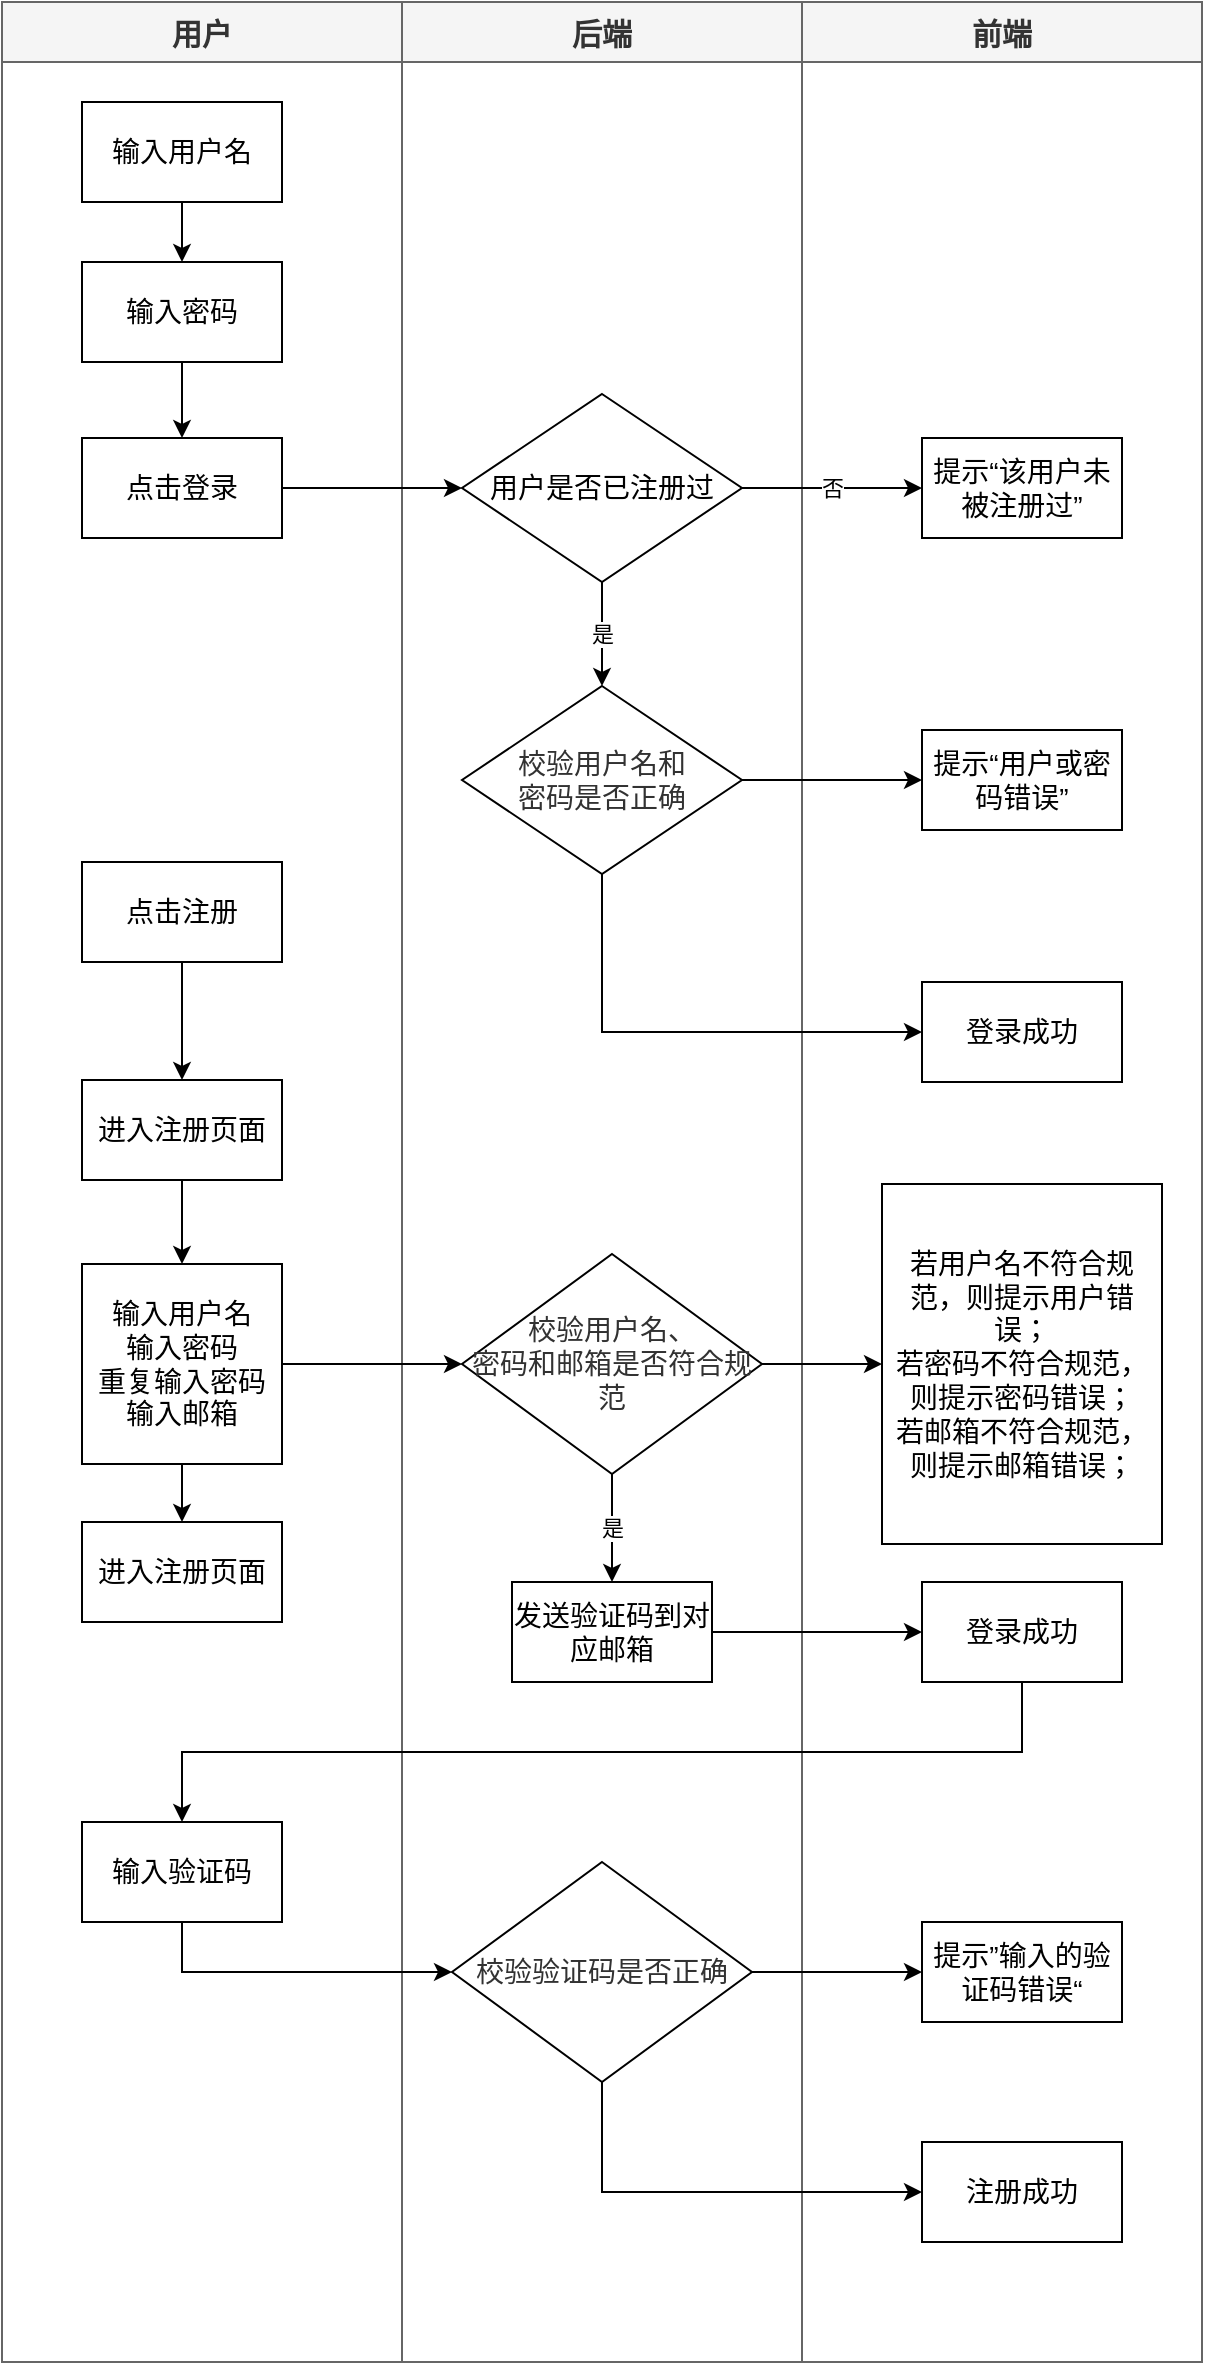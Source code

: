 <mxfile version="12.2.2" type="device" pages="1"><diagram id="W4BgJILm1nsdzr9vwGS-" name="第 1 页"><mxGraphModel dx="1408" dy="808" grid="1" gridSize="10" guides="1" tooltips="1" connect="1" arrows="1" fold="1" page="1" pageScale="1" pageWidth="827" pageHeight="1169" math="0" shadow="0"><root><mxCell id="0"/><mxCell id="1" parent="0"/><mxCell id="U4DUTgVMIhh07kmUdetw-2" value="用户" style="swimlane;startSize=30;fillColor=#f5f5f5;strokeColor=#666666;fontColor=#333333;fontSize=15;" vertex="1" parent="1"><mxGeometry x="100" y="510" width="200" height="1180" as="geometry"/></mxCell><mxCell id="U4DUTgVMIhh07kmUdetw-9" style="edgeStyle=orthogonalEdgeStyle;rounded=0;orthogonalLoop=1;jettySize=auto;html=1;exitX=0.5;exitY=1;exitDx=0;exitDy=0;entryX=0.5;entryY=0;entryDx=0;entryDy=0;" edge="1" parent="U4DUTgVMIhh07kmUdetw-2" source="U4DUTgVMIhh07kmUdetw-6" target="U4DUTgVMIhh07kmUdetw-7"><mxGeometry relative="1" as="geometry"/></mxCell><mxCell id="U4DUTgVMIhh07kmUdetw-6" value="&lt;font style=&quot;font-size: 14px&quot;&gt;输入用户名&lt;/font&gt;" style="rounded=0;whiteSpace=wrap;html=1;" vertex="1" parent="U4DUTgVMIhh07kmUdetw-2"><mxGeometry x="40" y="50" width="100" height="50" as="geometry"/></mxCell><mxCell id="U4DUTgVMIhh07kmUdetw-11" style="edgeStyle=orthogonalEdgeStyle;rounded=0;orthogonalLoop=1;jettySize=auto;html=1;exitX=0.5;exitY=1;exitDx=0;exitDy=0;" edge="1" parent="U4DUTgVMIhh07kmUdetw-2" source="U4DUTgVMIhh07kmUdetw-7" target="U4DUTgVMIhh07kmUdetw-8"><mxGeometry relative="1" as="geometry"/></mxCell><mxCell id="U4DUTgVMIhh07kmUdetw-7" value="&lt;font style=&quot;font-size: 14px&quot;&gt;输入密码&lt;/font&gt;" style="rounded=0;whiteSpace=wrap;html=1;" vertex="1" parent="U4DUTgVMIhh07kmUdetw-2"><mxGeometry x="40" y="130" width="100" height="50" as="geometry"/></mxCell><mxCell id="U4DUTgVMIhh07kmUdetw-8" value="&lt;font style=&quot;font-size: 14px&quot;&gt;点击登录&lt;/font&gt;" style="rounded=0;whiteSpace=wrap;html=1;" vertex="1" parent="U4DUTgVMIhh07kmUdetw-2"><mxGeometry x="40" y="218" width="100" height="50" as="geometry"/></mxCell><mxCell id="U4DUTgVMIhh07kmUdetw-31" style="edgeStyle=orthogonalEdgeStyle;rounded=0;orthogonalLoop=1;jettySize=auto;html=1;exitX=0.5;exitY=1;exitDx=0;exitDy=0;entryX=0.5;entryY=0;entryDx=0;entryDy=0;" edge="1" parent="U4DUTgVMIhh07kmUdetw-2" source="U4DUTgVMIhh07kmUdetw-27" target="U4DUTgVMIhh07kmUdetw-28"><mxGeometry relative="1" as="geometry"/></mxCell><mxCell id="U4DUTgVMIhh07kmUdetw-27" value="&lt;font style=&quot;font-size: 14px&quot;&gt;点击注册&lt;/font&gt;" style="rounded=0;whiteSpace=wrap;html=1;" vertex="1" parent="U4DUTgVMIhh07kmUdetw-2"><mxGeometry x="40" y="430" width="100" height="50" as="geometry"/></mxCell><mxCell id="U4DUTgVMIhh07kmUdetw-32" style="edgeStyle=orthogonalEdgeStyle;rounded=0;orthogonalLoop=1;jettySize=auto;html=1;exitX=0.5;exitY=1;exitDx=0;exitDy=0;entryX=0.5;entryY=0;entryDx=0;entryDy=0;" edge="1" parent="U4DUTgVMIhh07kmUdetw-2" source="U4DUTgVMIhh07kmUdetw-28" target="U4DUTgVMIhh07kmUdetw-29"><mxGeometry relative="1" as="geometry"/></mxCell><mxCell id="U4DUTgVMIhh07kmUdetw-28" value="&lt;span style=&quot;font-size: 14px&quot;&gt;进入注册页面&lt;/span&gt;" style="rounded=0;whiteSpace=wrap;html=1;" vertex="1" parent="U4DUTgVMIhh07kmUdetw-2"><mxGeometry x="40" y="539" width="100" height="50" as="geometry"/></mxCell><mxCell id="U4DUTgVMIhh07kmUdetw-33" style="edgeStyle=orthogonalEdgeStyle;rounded=0;orthogonalLoop=1;jettySize=auto;html=1;exitX=0.5;exitY=1;exitDx=0;exitDy=0;entryX=0.5;entryY=0;entryDx=0;entryDy=0;" edge="1" parent="U4DUTgVMIhh07kmUdetw-2" source="U4DUTgVMIhh07kmUdetw-29" target="U4DUTgVMIhh07kmUdetw-30"><mxGeometry relative="1" as="geometry"/></mxCell><mxCell id="U4DUTgVMIhh07kmUdetw-29" value="&lt;font style=&quot;font-size: 14px&quot;&gt;输入用户名&lt;br&gt;输入密码&lt;br&gt;重复输入密码&lt;br&gt;输入邮箱&lt;br&gt;&lt;/font&gt;" style="rounded=0;whiteSpace=wrap;html=1;" vertex="1" parent="U4DUTgVMIhh07kmUdetw-2"><mxGeometry x="40" y="631" width="100" height="100" as="geometry"/></mxCell><mxCell id="U4DUTgVMIhh07kmUdetw-30" value="&lt;span style=&quot;font-size: 14px&quot;&gt;进入注册页面&lt;/span&gt;" style="rounded=0;whiteSpace=wrap;html=1;" vertex="1" parent="U4DUTgVMIhh07kmUdetw-2"><mxGeometry x="40" y="760" width="100" height="50" as="geometry"/></mxCell><mxCell id="U4DUTgVMIhh07kmUdetw-43" value="&lt;font style=&quot;font-size: 14px&quot;&gt;输入验证码&lt;/font&gt;" style="rounded=0;whiteSpace=wrap;html=1;" vertex="1" parent="U4DUTgVMIhh07kmUdetw-2"><mxGeometry x="40" y="910" width="100" height="50" as="geometry"/></mxCell><mxCell id="U4DUTgVMIhh07kmUdetw-3" value="后端" style="swimlane;startSize=30;fillColor=#f5f5f5;strokeColor=#666666;fontColor=#333333;fontSize=15;swimlaneFillColor=none;arcSize=15;" vertex="1" parent="1"><mxGeometry x="300" y="510" width="200" height="1180" as="geometry"/></mxCell><mxCell id="U4DUTgVMIhh07kmUdetw-25" value="是" style="edgeStyle=orthogonalEdgeStyle;rounded=0;orthogonalLoop=1;jettySize=auto;html=1;exitX=0.5;exitY=1;exitDx=0;exitDy=0;" edge="1" parent="U4DUTgVMIhh07kmUdetw-3" source="U4DUTgVMIhh07kmUdetw-12" target="U4DUTgVMIhh07kmUdetw-19"><mxGeometry relative="1" as="geometry"/></mxCell><mxCell id="U4DUTgVMIhh07kmUdetw-12" value="&lt;font style=&quot;font-size: 14px&quot;&gt;用户是否已注册过&lt;/font&gt;" style="rhombus;whiteSpace=wrap;html=1;" vertex="1" parent="U4DUTgVMIhh07kmUdetw-3"><mxGeometry x="30" y="196" width="140" height="94" as="geometry"/></mxCell><mxCell id="U4DUTgVMIhh07kmUdetw-19" value="&lt;span style=&quot;color: rgb(50 , 50 , 50) ; background-color: rgba(255 , 255 , 255 , 0.01) ; font-size: 14px&quot;&gt;&lt;font style=&quot;font-size: 14px&quot;&gt;校验用户名和&lt;/font&gt;&lt;/span&gt;&lt;div style=&quot;resize: none ; outline: 0px ; color: rgb(50 , 50 , 50) ; font-size: 14px&quot;&gt;&lt;font style=&quot;font-size: 14px&quot;&gt;密码是否正确&lt;/font&gt;&lt;/div&gt;" style="rhombus;whiteSpace=wrap;html=1;" vertex="1" parent="U4DUTgVMIhh07kmUdetw-3"><mxGeometry x="30" y="342" width="140" height="94" as="geometry"/></mxCell><mxCell id="U4DUTgVMIhh07kmUdetw-41" value="是" style="edgeStyle=orthogonalEdgeStyle;rounded=0;orthogonalLoop=1;jettySize=auto;html=1;exitX=0.5;exitY=1;exitDx=0;exitDy=0;entryX=0.5;entryY=0;entryDx=0;entryDy=0;" edge="1" parent="U4DUTgVMIhh07kmUdetw-3" source="U4DUTgVMIhh07kmUdetw-34" target="U4DUTgVMIhh07kmUdetw-38"><mxGeometry relative="1" as="geometry"/></mxCell><mxCell id="U4DUTgVMIhh07kmUdetw-34" value="&lt;span style=&quot;color: rgb(50 , 50 , 50) ; background-color: rgba(255 , 255 , 255 , 0.01) ; font-size: 14px&quot;&gt;&lt;font style=&quot;font-size: 14px&quot;&gt;校验用户名、&lt;br&gt;密码和邮箱是否符合规范&lt;br&gt;&lt;/font&gt;&lt;/span&gt;" style="rhombus;whiteSpace=wrap;html=1;" vertex="1" parent="U4DUTgVMIhh07kmUdetw-3"><mxGeometry x="30" y="626" width="150" height="110" as="geometry"/></mxCell><mxCell id="U4DUTgVMIhh07kmUdetw-38" value="&lt;font style=&quot;font-size: 14px&quot;&gt;发送验证码到对应邮箱&lt;/font&gt;" style="rounded=0;whiteSpace=wrap;html=1;" vertex="1" parent="U4DUTgVMIhh07kmUdetw-3"><mxGeometry x="55" y="790" width="100" height="50" as="geometry"/></mxCell><mxCell id="U4DUTgVMIhh07kmUdetw-46" value="&lt;span style=&quot;color: rgb(50 , 50 , 50) ; background-color: rgba(255 , 255 , 255 , 0.01) ; font-size: 14px&quot;&gt;&lt;font style=&quot;font-size: 14px&quot;&gt;校验验证码是否正确&lt;br&gt;&lt;/font&gt;&lt;/span&gt;" style="rhombus;whiteSpace=wrap;html=1;" vertex="1" parent="U4DUTgVMIhh07kmUdetw-3"><mxGeometry x="25" y="930" width="150" height="110" as="geometry"/></mxCell><mxCell id="U4DUTgVMIhh07kmUdetw-4" value="前端" style="swimlane;startSize=30;fillColor=#f5f5f5;strokeColor=#666666;fontColor=#333333;fontSize=15;" vertex="1" parent="1"><mxGeometry x="500" y="510" width="200" height="1180" as="geometry"/></mxCell><mxCell id="U4DUTgVMIhh07kmUdetw-15" value="&lt;font style=&quot;font-size: 14px&quot;&gt;提示“该用户未被注册过”&lt;/font&gt;" style="rounded=0;whiteSpace=wrap;html=1;" vertex="1" parent="U4DUTgVMIhh07kmUdetw-4"><mxGeometry x="60" y="218" width="100" height="50" as="geometry"/></mxCell><mxCell id="U4DUTgVMIhh07kmUdetw-16" value="&lt;font style=&quot;font-size: 14px&quot;&gt;提示“用户或密码错误”&lt;/font&gt;" style="rounded=0;whiteSpace=wrap;html=1;" vertex="1" parent="U4DUTgVMIhh07kmUdetw-4"><mxGeometry x="60" y="364" width="100" height="50" as="geometry"/></mxCell><mxCell id="U4DUTgVMIhh07kmUdetw-17" value="&lt;font style=&quot;font-size: 14px&quot;&gt;登录成功&lt;/font&gt;" style="rounded=0;whiteSpace=wrap;html=1;" vertex="1" parent="U4DUTgVMIhh07kmUdetw-4"><mxGeometry x="60" y="490" width="100" height="50" as="geometry"/></mxCell><mxCell id="U4DUTgVMIhh07kmUdetw-36" value="&lt;font style=&quot;font-size: 14px&quot;&gt;若用户名不符合规范，则提示用户错误；&lt;br&gt;若密码不符合规范，则提示密码错误；&lt;br&gt;若邮箱不符合规范，则提示邮箱错误；&lt;/font&gt;" style="rounded=0;whiteSpace=wrap;html=1;" vertex="1" parent="U4DUTgVMIhh07kmUdetw-4"><mxGeometry x="40" y="591" width="140" height="180" as="geometry"/></mxCell><mxCell id="U4DUTgVMIhh07kmUdetw-37" value="&lt;font style=&quot;font-size: 14px&quot;&gt;登录成功&lt;/font&gt;" style="rounded=0;whiteSpace=wrap;html=1;" vertex="1" parent="U4DUTgVMIhh07kmUdetw-4"><mxGeometry x="60" y="790" width="100" height="50" as="geometry"/></mxCell><mxCell id="U4DUTgVMIhh07kmUdetw-48" value="&lt;font style=&quot;font-size: 14px&quot;&gt;提示”输入的验证码错误“&lt;/font&gt;" style="rounded=0;whiteSpace=wrap;html=1;" vertex="1" parent="U4DUTgVMIhh07kmUdetw-4"><mxGeometry x="60" y="960" width="100" height="50" as="geometry"/></mxCell><mxCell id="U4DUTgVMIhh07kmUdetw-49" value="&lt;font style=&quot;font-size: 14px&quot;&gt;注册成功&lt;/font&gt;" style="rounded=0;whiteSpace=wrap;html=1;" vertex="1" parent="U4DUTgVMIhh07kmUdetw-4"><mxGeometry x="60" y="1070" width="100" height="50" as="geometry"/></mxCell><mxCell id="U4DUTgVMIhh07kmUdetw-14" style="edgeStyle=orthogonalEdgeStyle;rounded=0;orthogonalLoop=1;jettySize=auto;html=1;exitX=1;exitY=0.5;exitDx=0;exitDy=0;entryX=0;entryY=0.5;entryDx=0;entryDy=0;" edge="1" parent="1" source="U4DUTgVMIhh07kmUdetw-8" target="U4DUTgVMIhh07kmUdetw-12"><mxGeometry relative="1" as="geometry"/></mxCell><mxCell id="U4DUTgVMIhh07kmUdetw-18" value="否" style="edgeStyle=orthogonalEdgeStyle;rounded=0;orthogonalLoop=1;jettySize=auto;html=1;exitX=1;exitY=0.5;exitDx=0;exitDy=0;entryX=0;entryY=0.5;entryDx=0;entryDy=0;" edge="1" parent="1" source="U4DUTgVMIhh07kmUdetw-12" target="U4DUTgVMIhh07kmUdetw-15"><mxGeometry relative="1" as="geometry"/></mxCell><mxCell id="U4DUTgVMIhh07kmUdetw-21" style="edgeStyle=orthogonalEdgeStyle;rounded=0;orthogonalLoop=1;jettySize=auto;html=1;" edge="1" parent="1" source="U4DUTgVMIhh07kmUdetw-19" target="U4DUTgVMIhh07kmUdetw-16"><mxGeometry relative="1" as="geometry"/></mxCell><mxCell id="U4DUTgVMIhh07kmUdetw-26" style="edgeStyle=orthogonalEdgeStyle;rounded=0;orthogonalLoop=1;jettySize=auto;html=1;exitX=0.5;exitY=1;exitDx=0;exitDy=0;entryX=0;entryY=0.5;entryDx=0;entryDy=0;" edge="1" parent="1" source="U4DUTgVMIhh07kmUdetw-19" target="U4DUTgVMIhh07kmUdetw-17"><mxGeometry relative="1" as="geometry"/></mxCell><mxCell id="U4DUTgVMIhh07kmUdetw-35" style="edgeStyle=orthogonalEdgeStyle;rounded=0;orthogonalLoop=1;jettySize=auto;html=1;exitX=1;exitY=0.5;exitDx=0;exitDy=0;entryX=0;entryY=0.5;entryDx=0;entryDy=0;" edge="1" parent="1" source="U4DUTgVMIhh07kmUdetw-29" target="U4DUTgVMIhh07kmUdetw-34"><mxGeometry relative="1" as="geometry"/></mxCell><mxCell id="U4DUTgVMIhh07kmUdetw-42" style="edgeStyle=orthogonalEdgeStyle;rounded=0;orthogonalLoop=1;jettySize=auto;html=1;exitX=1;exitY=0.5;exitDx=0;exitDy=0;entryX=0;entryY=0.5;entryDx=0;entryDy=0;" edge="1" parent="1" source="U4DUTgVMIhh07kmUdetw-38" target="U4DUTgVMIhh07kmUdetw-37"><mxGeometry relative="1" as="geometry"/></mxCell><mxCell id="U4DUTgVMIhh07kmUdetw-45" style="edgeStyle=orthogonalEdgeStyle;rounded=0;orthogonalLoop=1;jettySize=auto;html=1;exitX=0.5;exitY=1;exitDx=0;exitDy=0;entryX=0.5;entryY=0;entryDx=0;entryDy=0;" edge="1" parent="1" source="U4DUTgVMIhh07kmUdetw-37" target="U4DUTgVMIhh07kmUdetw-43"><mxGeometry relative="1" as="geometry"/></mxCell><mxCell id="U4DUTgVMIhh07kmUdetw-47" style="edgeStyle=orthogonalEdgeStyle;rounded=0;orthogonalLoop=1;jettySize=auto;html=1;exitX=0.5;exitY=1;exitDx=0;exitDy=0;" edge="1" parent="1" source="U4DUTgVMIhh07kmUdetw-43" target="U4DUTgVMIhh07kmUdetw-46"><mxGeometry relative="1" as="geometry"/></mxCell><mxCell id="U4DUTgVMIhh07kmUdetw-50" style="edgeStyle=orthogonalEdgeStyle;rounded=0;orthogonalLoop=1;jettySize=auto;html=1;exitX=1;exitY=0.5;exitDx=0;exitDy=0;entryX=0;entryY=0.5;entryDx=0;entryDy=0;" edge="1" parent="1" source="U4DUTgVMIhh07kmUdetw-46" target="U4DUTgVMIhh07kmUdetw-48"><mxGeometry relative="1" as="geometry"/></mxCell><mxCell id="U4DUTgVMIhh07kmUdetw-51" style="edgeStyle=orthogonalEdgeStyle;rounded=0;orthogonalLoop=1;jettySize=auto;html=1;exitX=0.5;exitY=1;exitDx=0;exitDy=0;entryX=0;entryY=0.5;entryDx=0;entryDy=0;" edge="1" parent="1" source="U4DUTgVMIhh07kmUdetw-46" target="U4DUTgVMIhh07kmUdetw-49"><mxGeometry relative="1" as="geometry"/></mxCell><mxCell id="U4DUTgVMIhh07kmUdetw-52" style="edgeStyle=orthogonalEdgeStyle;rounded=0;orthogonalLoop=1;jettySize=auto;html=1;exitX=1;exitY=0.5;exitDx=0;exitDy=0;entryX=0;entryY=0.5;entryDx=0;entryDy=0;" edge="1" parent="1" source="U4DUTgVMIhh07kmUdetw-34" target="U4DUTgVMIhh07kmUdetw-36"><mxGeometry relative="1" as="geometry"/></mxCell></root></mxGraphModel></diagram></mxfile>